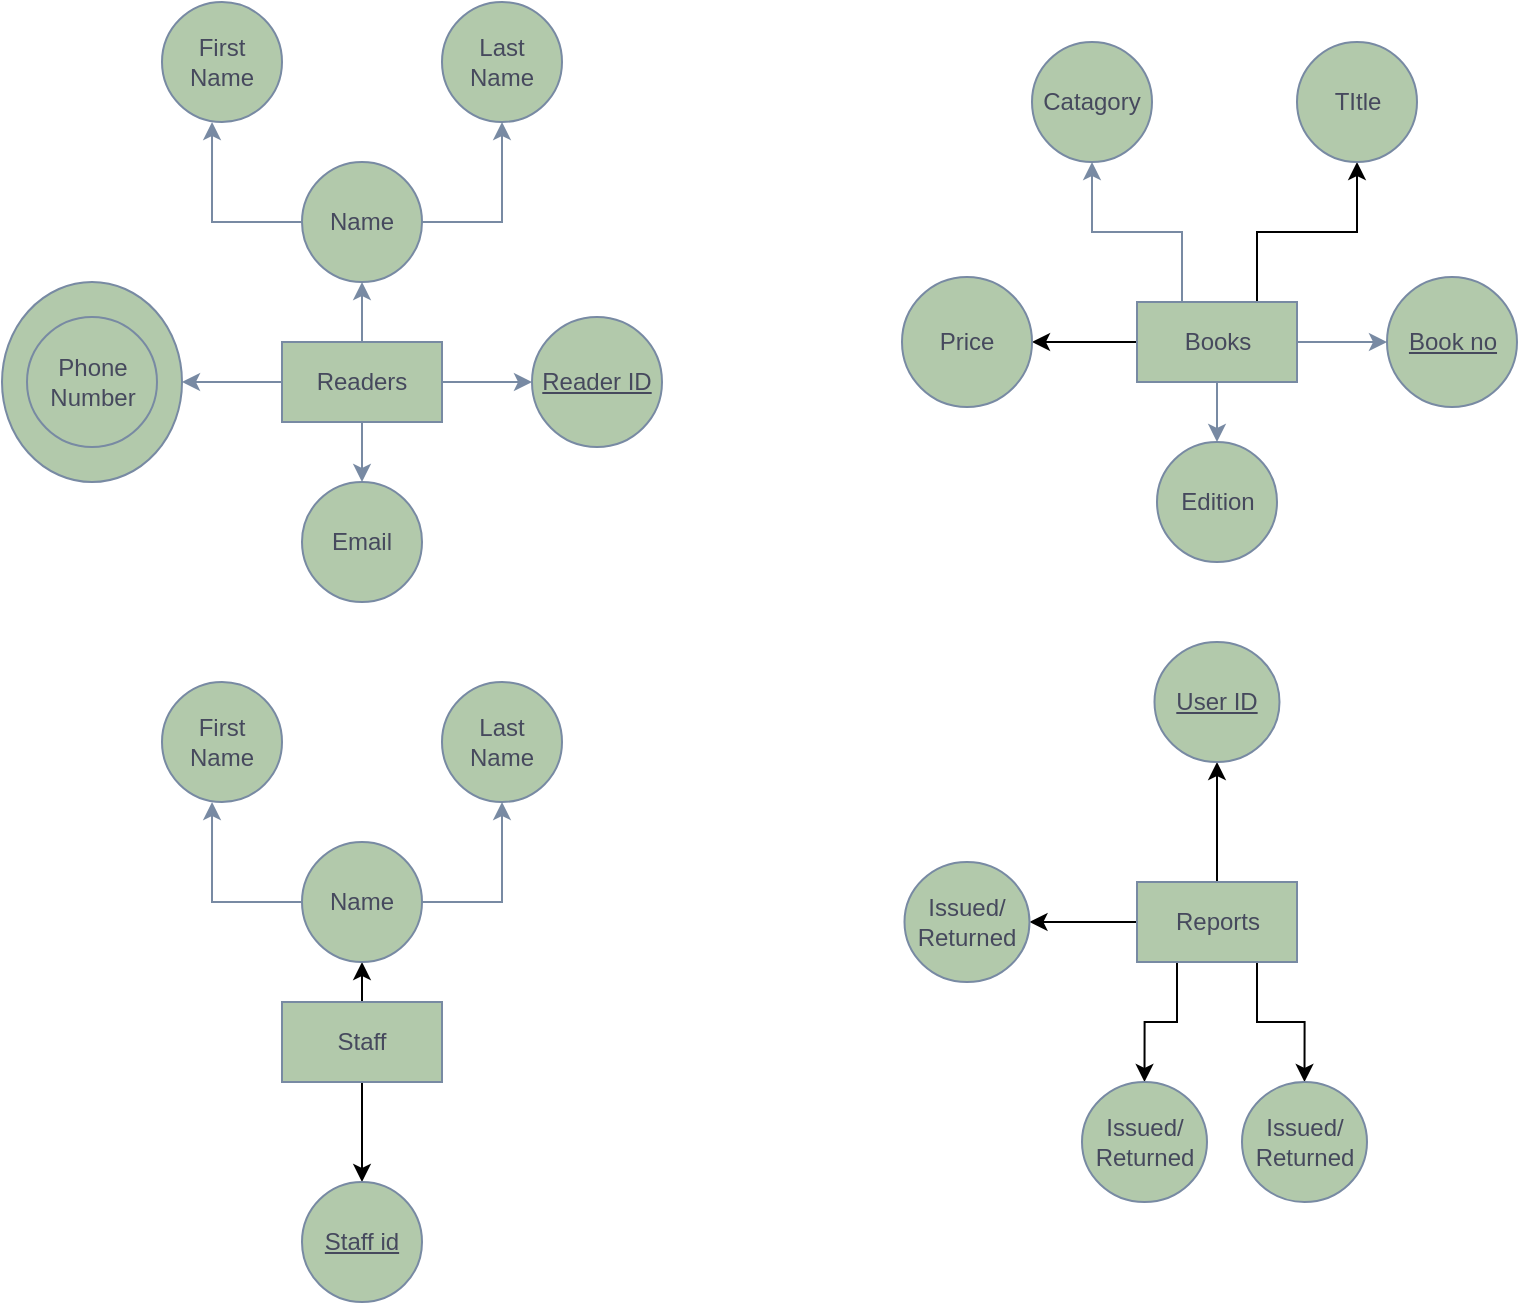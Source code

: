 <mxfile version="22.0.8" type="github">
  <diagram id="R2lEEEUBdFMjLlhIrx00" name="Page-1">
    <mxGraphModel dx="1354" dy="686" grid="1" gridSize="10" guides="1" tooltips="1" connect="1" arrows="1" fold="1" page="1" pageScale="1" pageWidth="850" pageHeight="1100" math="0" shadow="0" extFonts="Permanent Marker^https://fonts.googleapis.com/css?family=Permanent+Marker">
      <root>
        <mxCell id="0" />
        <mxCell id="1" parent="0" />
        <mxCell id="fH8mJjxcbIheR-t7tr0s-37" style="edgeStyle=orthogonalEdgeStyle;rounded=0;orthogonalLoop=1;jettySize=auto;html=1;exitX=0.5;exitY=0;exitDx=0;exitDy=0;entryX=0.5;entryY=1;entryDx=0;entryDy=0;labelBackgroundColor=none;strokeColor=#788AA3;fontColor=default;" parent="1" source="fH8mJjxcbIheR-t7tr0s-26" target="fH8mJjxcbIheR-t7tr0s-30" edge="1">
          <mxGeometry relative="1" as="geometry" />
        </mxCell>
        <mxCell id="fH8mJjxcbIheR-t7tr0s-38" style="edgeStyle=orthogonalEdgeStyle;rounded=0;orthogonalLoop=1;jettySize=auto;html=1;exitX=1;exitY=0.5;exitDx=0;exitDy=0;entryX=0;entryY=0.5;entryDx=0;entryDy=0;labelBackgroundColor=none;strokeColor=#788AA3;fontColor=default;" parent="1" source="fH8mJjxcbIheR-t7tr0s-26" target="fH8mJjxcbIheR-t7tr0s-28" edge="1">
          <mxGeometry relative="1" as="geometry" />
        </mxCell>
        <mxCell id="fH8mJjxcbIheR-t7tr0s-40" style="edgeStyle=orthogonalEdgeStyle;rounded=0;orthogonalLoop=1;jettySize=auto;html=1;exitX=0;exitY=0.5;exitDx=0;exitDy=0;entryX=1;entryY=0.5;entryDx=0;entryDy=0;labelBackgroundColor=none;strokeColor=#788AA3;fontColor=default;" parent="1" source="fH8mJjxcbIheR-t7tr0s-26" target="fH8mJjxcbIheR-t7tr0s-29" edge="1">
          <mxGeometry relative="1" as="geometry" />
        </mxCell>
        <mxCell id="fH8mJjxcbIheR-t7tr0s-43" style="edgeStyle=orthogonalEdgeStyle;rounded=0;orthogonalLoop=1;jettySize=auto;html=1;exitX=0.5;exitY=1;exitDx=0;exitDy=0;entryX=0.5;entryY=0;entryDx=0;entryDy=0;labelBackgroundColor=none;strokeColor=#788AA3;fontColor=default;" parent="1" source="fH8mJjxcbIheR-t7tr0s-26" target="fH8mJjxcbIheR-t7tr0s-27" edge="1">
          <mxGeometry relative="1" as="geometry" />
        </mxCell>
        <mxCell id="fH8mJjxcbIheR-t7tr0s-26" value="Readers" style="rounded=0;whiteSpace=wrap;html=1;labelBackgroundColor=none;fillColor=#B2C9AB;strokeColor=#788AA3;fontColor=#46495D;" parent="1" vertex="1">
          <mxGeometry x="160" y="200" width="80" height="40" as="geometry" />
        </mxCell>
        <mxCell id="fH8mJjxcbIheR-t7tr0s-27" value="Email" style="ellipse;whiteSpace=wrap;html=1;labelBackgroundColor=none;fillColor=#B2C9AB;strokeColor=#788AA3;fontColor=#46495D;" parent="1" vertex="1">
          <mxGeometry x="170" y="270" width="60" height="60" as="geometry" />
        </mxCell>
        <mxCell id="fH8mJjxcbIheR-t7tr0s-28" value="&lt;u&gt;Reader ID&lt;/u&gt;" style="ellipse;whiteSpace=wrap;html=1;labelBackgroundColor=none;fillColor=#B2C9AB;strokeColor=#788AA3;fontColor=#46495D;" parent="1" vertex="1">
          <mxGeometry x="285" y="187.5" width="65" height="65" as="geometry" />
        </mxCell>
        <mxCell id="fH8mJjxcbIheR-t7tr0s-29" value="" style="ellipse;whiteSpace=wrap;html=1;labelBackgroundColor=none;fillColor=#B2C9AB;strokeColor=#788AA3;fontColor=#46495D;" parent="1" vertex="1">
          <mxGeometry x="20" y="170" width="90" height="100" as="geometry" />
        </mxCell>
        <mxCell id="fH8mJjxcbIheR-t7tr0s-36" style="edgeStyle=orthogonalEdgeStyle;rounded=0;orthogonalLoop=1;jettySize=auto;html=1;exitX=1;exitY=0.5;exitDx=0;exitDy=0;entryX=0.5;entryY=1;entryDx=0;entryDy=0;labelBackgroundColor=none;strokeColor=#788AA3;fontColor=default;" parent="1" source="fH8mJjxcbIheR-t7tr0s-30" target="fH8mJjxcbIheR-t7tr0s-33" edge="1">
          <mxGeometry relative="1" as="geometry" />
        </mxCell>
        <mxCell id="fH8mJjxcbIheR-t7tr0s-30" value="Name" style="ellipse;whiteSpace=wrap;html=1;labelBackgroundColor=none;fillColor=#B2C9AB;strokeColor=#788AA3;fontColor=#46495D;" parent="1" vertex="1">
          <mxGeometry x="170" y="110" width="60" height="60" as="geometry" />
        </mxCell>
        <mxCell id="fH8mJjxcbIheR-t7tr0s-32" value="First Name" style="ellipse;whiteSpace=wrap;html=1;labelBackgroundColor=none;fillColor=#B2C9AB;strokeColor=#788AA3;fontColor=#46495D;" parent="1" vertex="1">
          <mxGeometry x="100" y="30" width="60" height="60" as="geometry" />
        </mxCell>
        <mxCell id="fH8mJjxcbIheR-t7tr0s-33" value="Last Name" style="ellipse;whiteSpace=wrap;html=1;labelBackgroundColor=none;fillColor=#B2C9AB;strokeColor=#788AA3;fontColor=#46495D;" parent="1" vertex="1">
          <mxGeometry x="240" y="30" width="60" height="60" as="geometry" />
        </mxCell>
        <mxCell id="fH8mJjxcbIheR-t7tr0s-35" style="edgeStyle=orthogonalEdgeStyle;rounded=0;orthogonalLoop=1;jettySize=auto;html=1;exitX=0;exitY=0.5;exitDx=0;exitDy=0;entryX=0.417;entryY=1;entryDx=0;entryDy=0;entryPerimeter=0;labelBackgroundColor=none;strokeColor=#788AA3;fontColor=default;" parent="1" source="fH8mJjxcbIheR-t7tr0s-30" target="fH8mJjxcbIheR-t7tr0s-32" edge="1">
          <mxGeometry relative="1" as="geometry" />
        </mxCell>
        <mxCell id="fH8mJjxcbIheR-t7tr0s-39" value="Phone Number" style="ellipse;whiteSpace=wrap;html=1;aspect=fixed;labelBackgroundColor=none;fillColor=#B2C9AB;strokeColor=#788AA3;fontColor=#46495D;" parent="1" vertex="1">
          <mxGeometry x="32.5" y="187.5" width="65" height="65" as="geometry" />
        </mxCell>
        <mxCell id="fH8mJjxcbIheR-t7tr0s-41" style="edgeStyle=orthogonalEdgeStyle;rounded=0;orthogonalLoop=1;jettySize=auto;html=1;exitX=0.5;exitY=1;exitDx=0;exitDy=0;labelBackgroundColor=none;strokeColor=#788AA3;fontColor=default;" parent="1" source="fH8mJjxcbIheR-t7tr0s-29" target="fH8mJjxcbIheR-t7tr0s-29" edge="1">
          <mxGeometry relative="1" as="geometry" />
        </mxCell>
        <mxCell id="fH8mJjxcbIheR-t7tr0s-44" style="edgeStyle=orthogonalEdgeStyle;rounded=0;orthogonalLoop=1;jettySize=auto;html=1;exitX=0.5;exitY=0;exitDx=0;exitDy=0;entryX=0.5;entryY=1;entryDx=0;entryDy=0;labelBackgroundColor=none;strokeColor=#788AA3;fontColor=default;" parent="1" source="fH8mJjxcbIheR-t7tr0s-48" target="fH8mJjxcbIheR-t7tr0s-52" edge="1">
          <mxGeometry relative="1" as="geometry">
            <Array as="points">
              <mxPoint x="610" y="180" />
              <mxPoint x="610" y="145" />
              <mxPoint x="565" y="145" />
            </Array>
          </mxGeometry>
        </mxCell>
        <mxCell id="fH8mJjxcbIheR-t7tr0s-45" style="edgeStyle=orthogonalEdgeStyle;rounded=0;orthogonalLoop=1;jettySize=auto;html=1;exitX=1;exitY=0.5;exitDx=0;exitDy=0;entryX=0;entryY=0.5;entryDx=0;entryDy=0;labelBackgroundColor=none;strokeColor=#788AA3;fontColor=default;" parent="1" source="fH8mJjxcbIheR-t7tr0s-48" target="fH8mJjxcbIheR-t7tr0s-50" edge="1">
          <mxGeometry relative="1" as="geometry" />
        </mxCell>
        <mxCell id="fH8mJjxcbIheR-t7tr0s-47" style="edgeStyle=orthogonalEdgeStyle;rounded=0;orthogonalLoop=1;jettySize=auto;html=1;exitX=0.5;exitY=1;exitDx=0;exitDy=0;entryX=0.5;entryY=0;entryDx=0;entryDy=0;labelBackgroundColor=none;strokeColor=#788AA3;fontColor=default;" parent="1" source="fH8mJjxcbIheR-t7tr0s-48" target="fH8mJjxcbIheR-t7tr0s-49" edge="1">
          <mxGeometry relative="1" as="geometry" />
        </mxCell>
        <mxCell id="rkeX6iYqrd1ysi2gWYMc-1" style="edgeStyle=orthogonalEdgeStyle;rounded=0;orthogonalLoop=1;jettySize=auto;html=1;exitX=0;exitY=0.5;exitDx=0;exitDy=0;entryX=1;entryY=0.5;entryDx=0;entryDy=0;" edge="1" parent="1" source="fH8mJjxcbIheR-t7tr0s-48" target="fH8mJjxcbIheR-t7tr0s-56">
          <mxGeometry relative="1" as="geometry" />
        </mxCell>
        <mxCell id="rkeX6iYqrd1ysi2gWYMc-5" style="edgeStyle=orthogonalEdgeStyle;rounded=0;orthogonalLoop=1;jettySize=auto;html=1;exitX=0.75;exitY=0;exitDx=0;exitDy=0;entryX=0.5;entryY=1;entryDx=0;entryDy=0;" edge="1" parent="1" source="fH8mJjxcbIheR-t7tr0s-48" target="rkeX6iYqrd1ysi2gWYMc-2">
          <mxGeometry relative="1" as="geometry" />
        </mxCell>
        <mxCell id="fH8mJjxcbIheR-t7tr0s-48" value="Books" style="rounded=0;whiteSpace=wrap;html=1;labelBackgroundColor=none;fillColor=#B2C9AB;strokeColor=#788AA3;fontColor=#46495D;" parent="1" vertex="1">
          <mxGeometry x="587.5" y="180" width="80" height="40" as="geometry" />
        </mxCell>
        <mxCell id="fH8mJjxcbIheR-t7tr0s-49" value="Edition" style="ellipse;whiteSpace=wrap;html=1;labelBackgroundColor=none;fillColor=#B2C9AB;strokeColor=#788AA3;fontColor=#46495D;" parent="1" vertex="1">
          <mxGeometry x="597.5" y="250" width="60" height="60" as="geometry" />
        </mxCell>
        <mxCell id="fH8mJjxcbIheR-t7tr0s-50" value="&lt;u&gt;Book no&lt;/u&gt;" style="ellipse;whiteSpace=wrap;html=1;labelBackgroundColor=none;fillColor=#B2C9AB;strokeColor=#788AA3;fontColor=#46495D;" parent="1" vertex="1">
          <mxGeometry x="712.5" y="167.5" width="65" height="65" as="geometry" />
        </mxCell>
        <mxCell id="fH8mJjxcbIheR-t7tr0s-52" value="Catagory" style="ellipse;whiteSpace=wrap;html=1;labelBackgroundColor=none;fillColor=#B2C9AB;strokeColor=#788AA3;fontColor=#46495D;" parent="1" vertex="1">
          <mxGeometry x="535" y="50" width="60" height="60" as="geometry" />
        </mxCell>
        <mxCell id="fH8mJjxcbIheR-t7tr0s-56" value="Price" style="ellipse;whiteSpace=wrap;html=1;aspect=fixed;labelBackgroundColor=none;fillColor=#B2C9AB;strokeColor=#788AA3;fontColor=#46495D;" parent="1" vertex="1">
          <mxGeometry x="470" y="167.5" width="65" height="65" as="geometry" />
        </mxCell>
        <mxCell id="fH8mJjxcbIheR-t7tr0s-57" style="edgeStyle=orthogonalEdgeStyle;rounded=0;orthogonalLoop=1;jettySize=auto;html=1;exitX=0.5;exitY=1;exitDx=0;exitDy=0;labelBackgroundColor=none;strokeColor=#788AA3;fontColor=default;" parent="1" edge="1">
          <mxGeometry relative="1" as="geometry">
            <mxPoint x="492.5" y="240" as="sourcePoint" />
            <mxPoint x="492.5" y="240" as="targetPoint" />
          </mxGeometry>
        </mxCell>
        <mxCell id="rkeX6iYqrd1ysi2gWYMc-2" value="TItle" style="ellipse;whiteSpace=wrap;html=1;labelBackgroundColor=none;fillColor=#B2C9AB;strokeColor=#788AA3;fontColor=#46495D;" vertex="1" parent="1">
          <mxGeometry x="667.5" y="50" width="60" height="60" as="geometry" />
        </mxCell>
        <mxCell id="rkeX6iYqrd1ysi2gWYMc-16" style="edgeStyle=orthogonalEdgeStyle;rounded=0;orthogonalLoop=1;jettySize=auto;html=1;exitX=0.5;exitY=0;exitDx=0;exitDy=0;entryX=0.5;entryY=1;entryDx=0;entryDy=0;" edge="1" parent="1" source="rkeX6iYqrd1ysi2gWYMc-6" target="rkeX6iYqrd1ysi2gWYMc-12">
          <mxGeometry relative="1" as="geometry" />
        </mxCell>
        <mxCell id="rkeX6iYqrd1ysi2gWYMc-18" value="" style="edgeStyle=orthogonalEdgeStyle;rounded=0;orthogonalLoop=1;jettySize=auto;html=1;" edge="1" parent="1" source="rkeX6iYqrd1ysi2gWYMc-6" target="rkeX6iYqrd1ysi2gWYMc-17">
          <mxGeometry relative="1" as="geometry" />
        </mxCell>
        <mxCell id="rkeX6iYqrd1ysi2gWYMc-6" value="Staff" style="rounded=0;whiteSpace=wrap;html=1;labelBackgroundColor=none;fillColor=#B2C9AB;strokeColor=#788AA3;fontColor=#46495D;" vertex="1" parent="1">
          <mxGeometry x="160" y="530" width="80" height="40" as="geometry" />
        </mxCell>
        <mxCell id="rkeX6iYqrd1ysi2gWYMc-11" style="edgeStyle=orthogonalEdgeStyle;rounded=0;orthogonalLoop=1;jettySize=auto;html=1;exitX=1;exitY=0.5;exitDx=0;exitDy=0;entryX=0.5;entryY=1;entryDx=0;entryDy=0;labelBackgroundColor=none;strokeColor=#788AA3;fontColor=default;" edge="1" parent="1" source="rkeX6iYqrd1ysi2gWYMc-12" target="rkeX6iYqrd1ysi2gWYMc-14">
          <mxGeometry relative="1" as="geometry" />
        </mxCell>
        <mxCell id="rkeX6iYqrd1ysi2gWYMc-12" value="Name" style="ellipse;whiteSpace=wrap;html=1;labelBackgroundColor=none;fillColor=#B2C9AB;strokeColor=#788AA3;fontColor=#46495D;" vertex="1" parent="1">
          <mxGeometry x="170" y="450" width="60" height="60" as="geometry" />
        </mxCell>
        <mxCell id="rkeX6iYqrd1ysi2gWYMc-13" value="First Name" style="ellipse;whiteSpace=wrap;html=1;labelBackgroundColor=none;fillColor=#B2C9AB;strokeColor=#788AA3;fontColor=#46495D;" vertex="1" parent="1">
          <mxGeometry x="100" y="370" width="60" height="60" as="geometry" />
        </mxCell>
        <mxCell id="rkeX6iYqrd1ysi2gWYMc-14" value="Last Name" style="ellipse;whiteSpace=wrap;html=1;labelBackgroundColor=none;fillColor=#B2C9AB;strokeColor=#788AA3;fontColor=#46495D;" vertex="1" parent="1">
          <mxGeometry x="240" y="370" width="60" height="60" as="geometry" />
        </mxCell>
        <mxCell id="rkeX6iYqrd1ysi2gWYMc-15" style="edgeStyle=orthogonalEdgeStyle;rounded=0;orthogonalLoop=1;jettySize=auto;html=1;exitX=0;exitY=0.5;exitDx=0;exitDy=0;entryX=0.417;entryY=1;entryDx=0;entryDy=0;entryPerimeter=0;labelBackgroundColor=none;strokeColor=#788AA3;fontColor=default;" edge="1" parent="1" source="rkeX6iYqrd1ysi2gWYMc-12" target="rkeX6iYqrd1ysi2gWYMc-13">
          <mxGeometry relative="1" as="geometry" />
        </mxCell>
        <mxCell id="rkeX6iYqrd1ysi2gWYMc-17" value="&lt;u&gt;Staff id&lt;/u&gt;" style="ellipse;whiteSpace=wrap;html=1;fillColor=#B2C9AB;strokeColor=#788AA3;fontColor=#46495D;rounded=0;labelBackgroundColor=none;" vertex="1" parent="1">
          <mxGeometry x="170" y="620" width="60" height="60" as="geometry" />
        </mxCell>
        <mxCell id="rkeX6iYqrd1ysi2gWYMc-21" value="" style="edgeStyle=orthogonalEdgeStyle;rounded=0;orthogonalLoop=1;jettySize=auto;html=1;" edge="1" parent="1" source="rkeX6iYqrd1ysi2gWYMc-19" target="rkeX6iYqrd1ysi2gWYMc-20">
          <mxGeometry relative="1" as="geometry" />
        </mxCell>
        <mxCell id="rkeX6iYqrd1ysi2gWYMc-24" style="edgeStyle=orthogonalEdgeStyle;rounded=0;orthogonalLoop=1;jettySize=auto;html=1;exitX=0;exitY=0.5;exitDx=0;exitDy=0;entryX=1;entryY=0.5;entryDx=0;entryDy=0;" edge="1" parent="1" source="rkeX6iYqrd1ysi2gWYMc-19" target="rkeX6iYqrd1ysi2gWYMc-22">
          <mxGeometry relative="1" as="geometry" />
        </mxCell>
        <mxCell id="rkeX6iYqrd1ysi2gWYMc-27" style="edgeStyle=orthogonalEdgeStyle;rounded=0;orthogonalLoop=1;jettySize=auto;html=1;exitX=0.25;exitY=1;exitDx=0;exitDy=0;entryX=0.5;entryY=0;entryDx=0;entryDy=0;" edge="1" parent="1" source="rkeX6iYqrd1ysi2gWYMc-19" target="rkeX6iYqrd1ysi2gWYMc-25">
          <mxGeometry relative="1" as="geometry" />
        </mxCell>
        <mxCell id="rkeX6iYqrd1ysi2gWYMc-29" style="edgeStyle=orthogonalEdgeStyle;rounded=0;orthogonalLoop=1;jettySize=auto;html=1;exitX=0.75;exitY=1;exitDx=0;exitDy=0;entryX=0.5;entryY=0;entryDx=0;entryDy=0;" edge="1" parent="1" source="rkeX6iYqrd1ysi2gWYMc-19" target="rkeX6iYqrd1ysi2gWYMc-28">
          <mxGeometry relative="1" as="geometry" />
        </mxCell>
        <mxCell id="rkeX6iYqrd1ysi2gWYMc-19" value="Reports" style="rounded=0;whiteSpace=wrap;html=1;labelBackgroundColor=none;fillColor=#B2C9AB;strokeColor=#788AA3;fontColor=#46495D;" vertex="1" parent="1">
          <mxGeometry x="587.5" y="470" width="80" height="40" as="geometry" />
        </mxCell>
        <mxCell id="rkeX6iYqrd1ysi2gWYMc-20" value="&lt;u&gt;User ID&lt;/u&gt;" style="ellipse;whiteSpace=wrap;html=1;fillColor=#B2C9AB;strokeColor=#788AA3;fontColor=#46495D;rounded=0;labelBackgroundColor=none;" vertex="1" parent="1">
          <mxGeometry x="596.25" y="350" width="62.5" height="60" as="geometry" />
        </mxCell>
        <mxCell id="rkeX6iYqrd1ysi2gWYMc-22" value="Issued/ Returned" style="ellipse;whiteSpace=wrap;html=1;fillColor=#B2C9AB;strokeColor=#788AA3;fontColor=#46495D;rounded=0;labelBackgroundColor=none;" vertex="1" parent="1">
          <mxGeometry x="471.25" y="460" width="62.5" height="60" as="geometry" />
        </mxCell>
        <mxCell id="rkeX6iYqrd1ysi2gWYMc-25" value="Issued/ Returned" style="ellipse;whiteSpace=wrap;html=1;fillColor=#B2C9AB;strokeColor=#788AA3;fontColor=#46495D;rounded=0;labelBackgroundColor=none;" vertex="1" parent="1">
          <mxGeometry x="560" y="570" width="62.5" height="60" as="geometry" />
        </mxCell>
        <mxCell id="rkeX6iYqrd1ysi2gWYMc-28" value="Issued/ Returned" style="ellipse;whiteSpace=wrap;html=1;fillColor=#B2C9AB;strokeColor=#788AA3;fontColor=#46495D;rounded=0;labelBackgroundColor=none;" vertex="1" parent="1">
          <mxGeometry x="640" y="570" width="62.5" height="60" as="geometry" />
        </mxCell>
      </root>
    </mxGraphModel>
  </diagram>
</mxfile>
